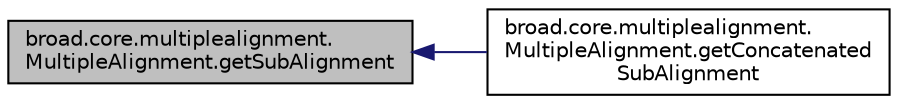 digraph "broad.core.multiplealignment.MultipleAlignment.getSubAlignment"
{
  edge [fontname="Helvetica",fontsize="10",labelfontname="Helvetica",labelfontsize="10"];
  node [fontname="Helvetica",fontsize="10",shape=record];
  rankdir="LR";
  Node1 [label="broad.core.multiplealignment.\lMultipleAlignment.getSubAlignment",height=0.2,width=0.4,color="black", fillcolor="grey75", style="filled" fontcolor="black"];
  Node1 -> Node2 [dir="back",color="midnightblue",fontsize="10",style="solid"];
  Node2 [label="broad.core.multiplealignment.\lMultipleAlignment.getConcatenated\lSubAlignment",height=0.2,width=0.4,color="black", fillcolor="white", style="filled",URL="$classbroad_1_1core_1_1multiplealignment_1_1_multiple_alignment.html#aca6da10d461c82b32cf2fcc585e17a37"];
}

